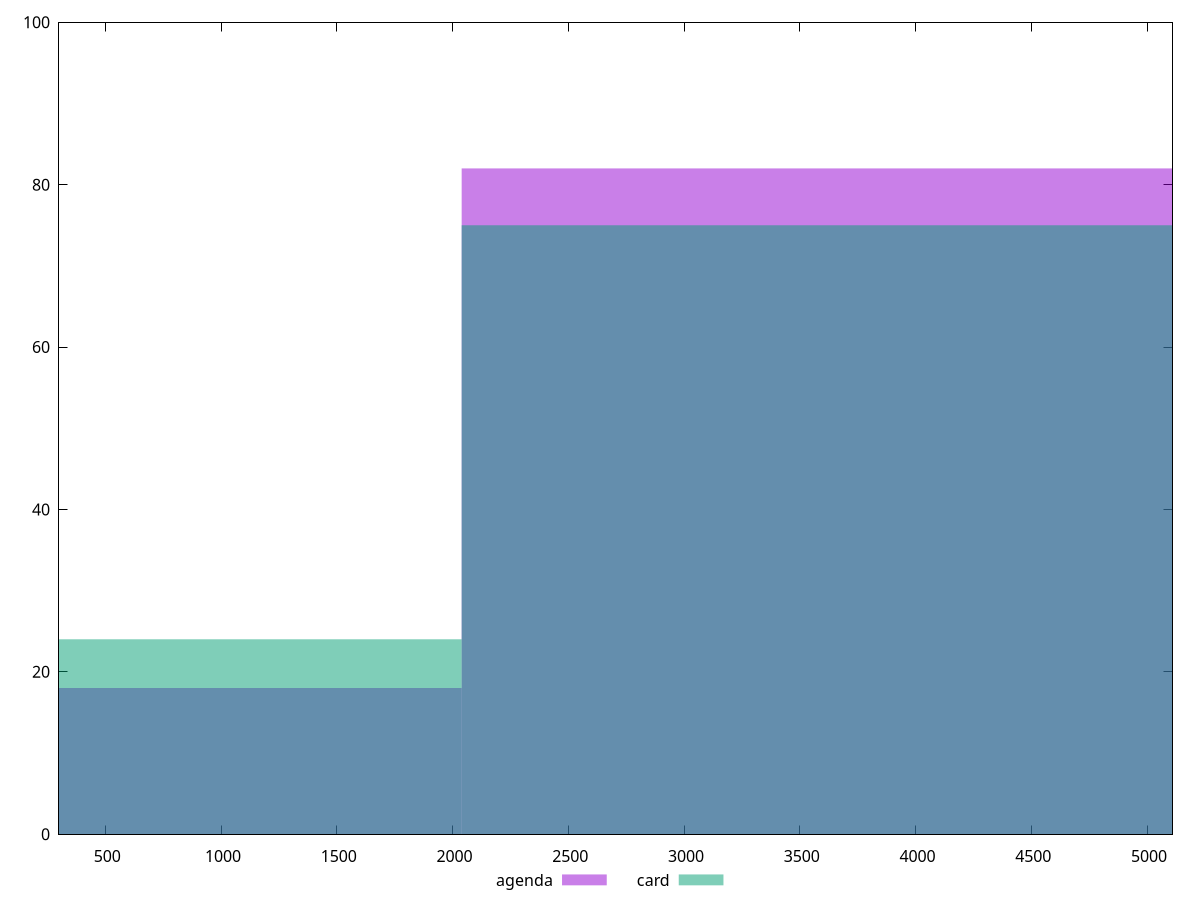 reset

$agenda <<EOF
4078.7058429666613 82
0 18
EOF

$card <<EOF
4078.7058429666613 75
0 24
EOF

set key outside below
set boxwidth 4078.7058429666613
set xrange [300:5110]
set yrange [0:100]
set trange [0:100]
set style fill transparent solid 0.5 noborder
set terminal svg size 640, 500 enhanced background rgb 'white'
set output "report/report_00029_2021-02-24T13-36-40.390Z/uses-text-compression/comparison/histogram/1_vs_2.svg"

plot $agenda title "agenda" with boxes, \
     $card title "card" with boxes

reset
